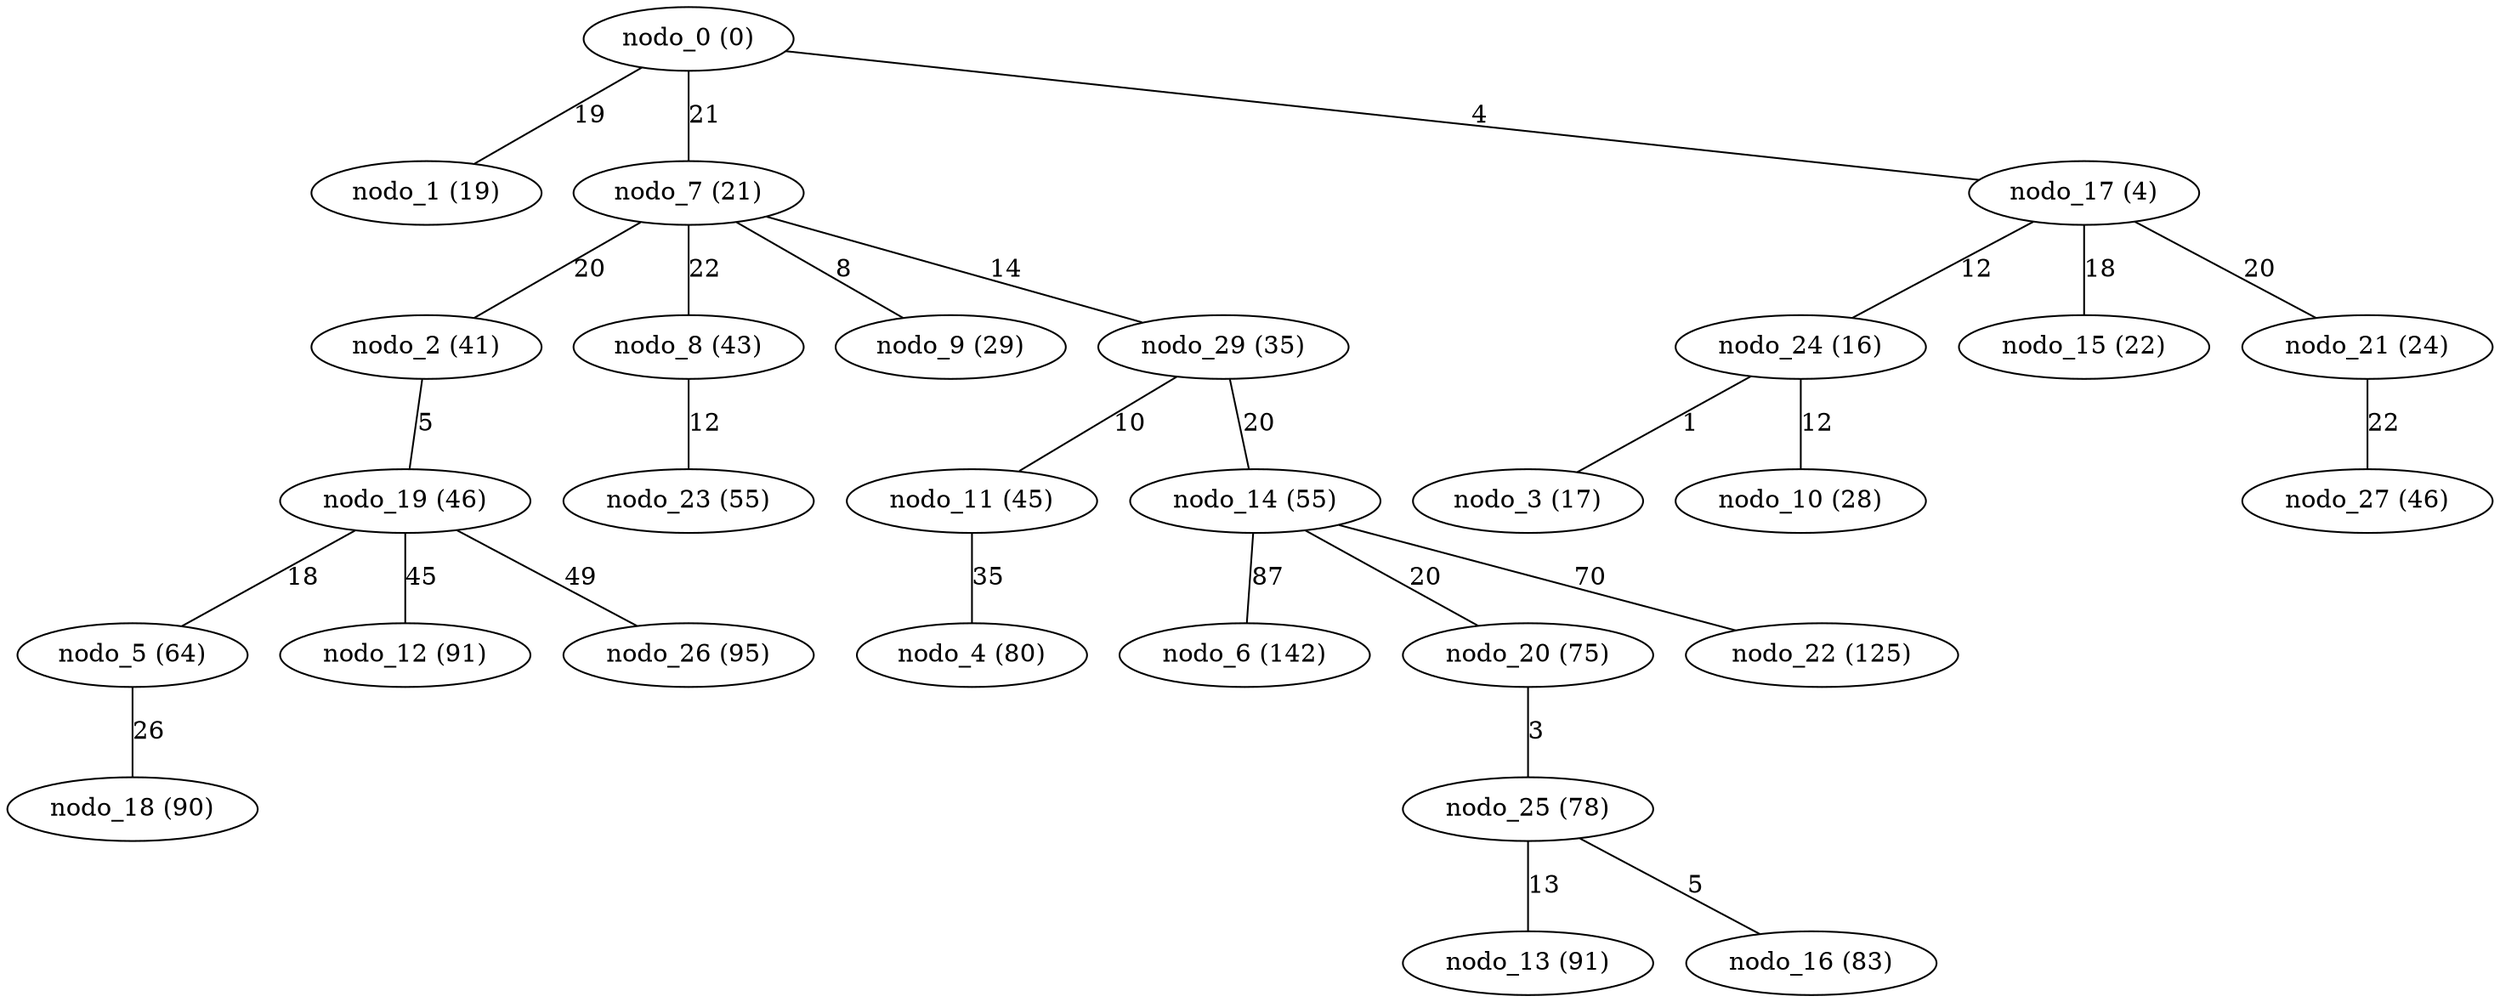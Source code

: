 graph gen_geografico_30_dijkstra {
 "nodo_0 (0)" -- "nodo_1 (19)" [label=19 weight=19]
 "nodo_7 (21)" -- "nodo_2 (41)" [label=20 weight=20]
 "nodo_24 (16)" -- "nodo_3 (17)" [label=1 weight=1]
 "nodo_11 (45)" -- "nodo_4 (80)" [label=35 weight=35]
 "nodo_19 (46)" -- "nodo_5 (64)" [label=18 weight=18]
 "nodo_14 (55)" -- "nodo_6 (142)" [label=87 weight=87]
 "nodo_0 (0)" -- "nodo_7 (21)" [label=21 weight=21]
 "nodo_7 (21)" -- "nodo_8 (43)" [label=22 weight=22]
 "nodo_7 (21)" -- "nodo_9 (29)" [label=8 weight=8]
 "nodo_24 (16)" -- "nodo_10 (28)" [label=12 weight=12]
 "nodo_29 (35)" -- "nodo_11 (45)" [label=10 weight=10]
 "nodo_19 (46)" -- "nodo_12 (91)" [label=45 weight=45]
 "nodo_25 (78)" -- "nodo_13 (91)" [label=13 weight=13]
 "nodo_29 (35)" -- "nodo_14 (55)" [label=20 weight=20]
 "nodo_17 (4)" -- "nodo_15 (22)" [label=18 weight=18]
 "nodo_25 (78)" -- "nodo_16 (83)" [label=5 weight=5]
 "nodo_0 (0)" -- "nodo_17 (4)" [label=4 weight=4]
 "nodo_5 (64)" -- "nodo_18 (90)" [label=26 weight=26]
 "nodo_2 (41)" -- "nodo_19 (46)" [label=5 weight=5]
 "nodo_14 (55)" -- "nodo_20 (75)" [label=20 weight=20]
 "nodo_17 (4)" -- "nodo_21 (24)" [label=20 weight=20]
 "nodo_14 (55)" -- "nodo_22 (125)" [label=70 weight=70]
 "nodo_8 (43)" -- "nodo_23 (55)" [label=12 weight=12]
 "nodo_17 (4)" -- "nodo_24 (16)" [label=12 weight=12]
 "nodo_20 (75)" -- "nodo_25 (78)" [label=3 weight=3]
 "nodo_19 (46)" -- "nodo_26 (95)" [label=49 weight=49]
 "nodo_21 (24)" -- "nodo_27 (46)" [label=22 weight=22]
 "nodo_7 (21)" -- "nodo_29 (35)" [label=14 weight=14]
}